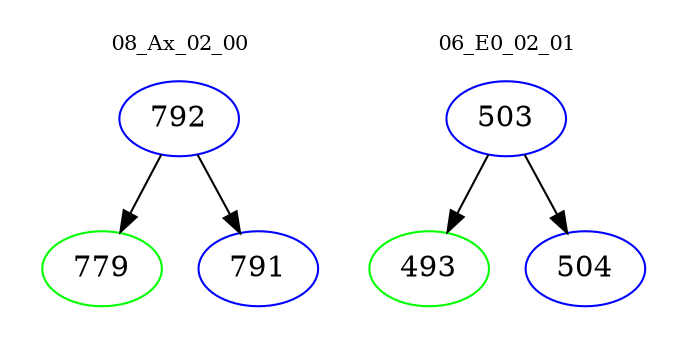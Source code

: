 digraph{
subgraph cluster_0 {
color = white
label = "08_Ax_02_00";
fontsize=10;
T0_792 [label="792", color="blue"]
T0_792 -> T0_779 [color="black"]
T0_779 [label="779", color="green"]
T0_792 -> T0_791 [color="black"]
T0_791 [label="791", color="blue"]
}
subgraph cluster_1 {
color = white
label = "06_E0_02_01";
fontsize=10;
T1_503 [label="503", color="blue"]
T1_503 -> T1_493 [color="black"]
T1_493 [label="493", color="green"]
T1_503 -> T1_504 [color="black"]
T1_504 [label="504", color="blue"]
}
}

